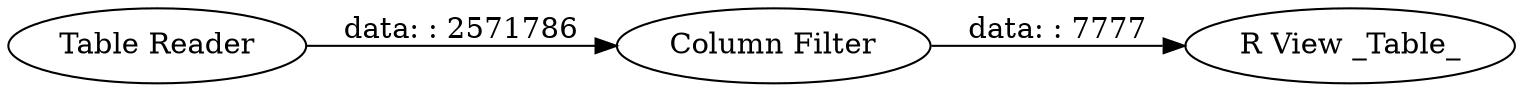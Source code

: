 digraph {
	"7783711904639383347_752" [label="Column Filter"]
	"7783711904639383347_750" [label="Table Reader"]
	"7783711904639383347_753" [label="R View _Table_"]
	"7783711904639383347_752" -> "7783711904639383347_753" [label="data: : 7777"]
	"7783711904639383347_750" -> "7783711904639383347_752" [label="data: : 2571786"]
	rankdir=LR
}
